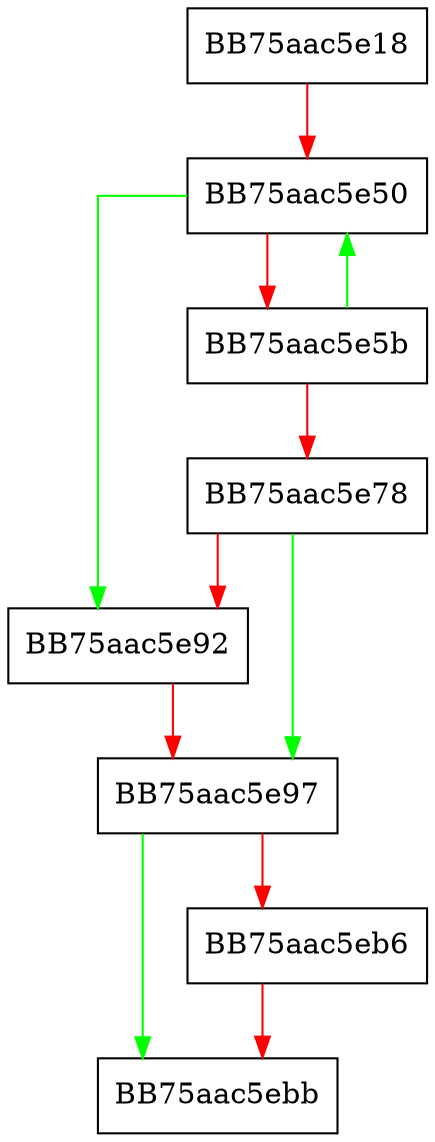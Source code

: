 digraph TransformDistance {
  node [shape="box"];
  graph [splines=ortho];
  BB75aac5e18 -> BB75aac5e50 [color="red"];
  BB75aac5e50 -> BB75aac5e92 [color="green"];
  BB75aac5e50 -> BB75aac5e5b [color="red"];
  BB75aac5e5b -> BB75aac5e50 [color="green"];
  BB75aac5e5b -> BB75aac5e78 [color="red"];
  BB75aac5e78 -> BB75aac5e97 [color="green"];
  BB75aac5e78 -> BB75aac5e92 [color="red"];
  BB75aac5e92 -> BB75aac5e97 [color="red"];
  BB75aac5e97 -> BB75aac5ebb [color="green"];
  BB75aac5e97 -> BB75aac5eb6 [color="red"];
  BB75aac5eb6 -> BB75aac5ebb [color="red"];
}
